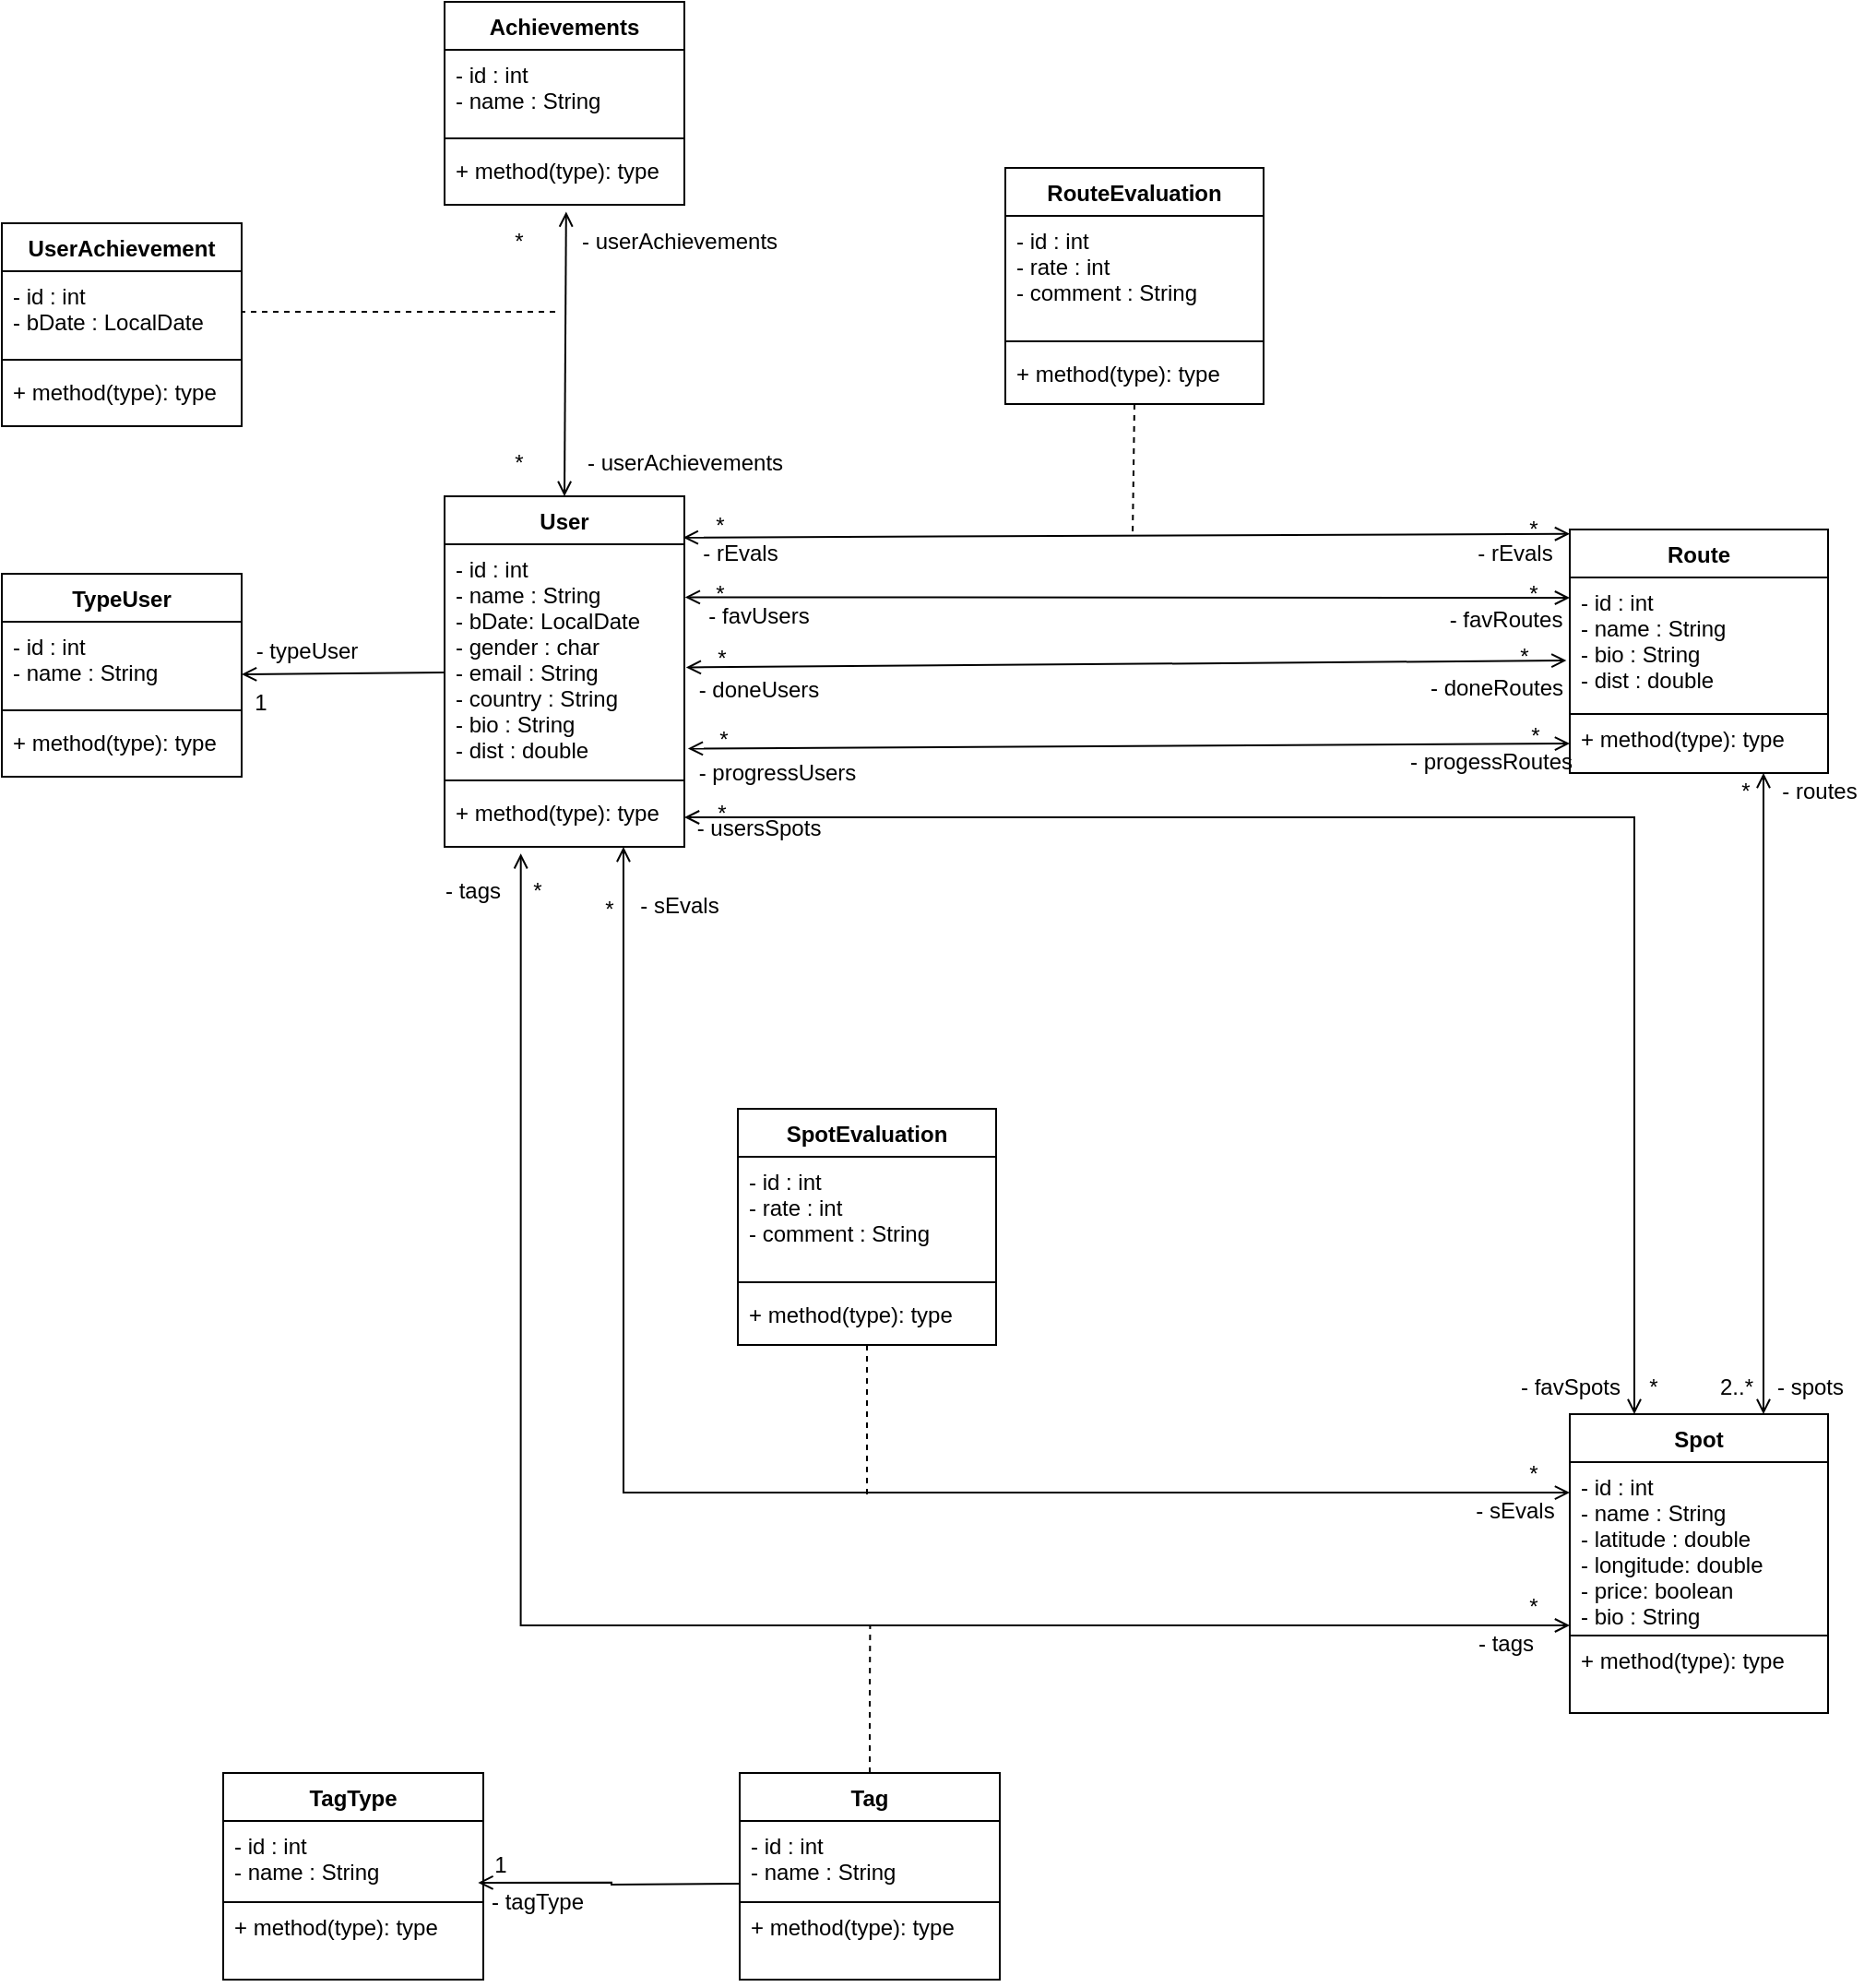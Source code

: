 <mxfile version="15.7.0" type="device"><diagram id="Eq9FSzccQlaWGfwcBi9R" name="Page-1"><mxGraphModel dx="2725" dy="1408" grid="1" gridSize="10" guides="1" tooltips="1" connect="1" arrows="1" fold="1" page="1" pageScale="1" pageWidth="827" pageHeight="1169" math="0" shadow="0"><root><mxCell id="0"/><mxCell id="1" parent="0"/><mxCell id="u882WxOp7HEQaYL8voDd-1" style="edgeStyle=orthogonalEdgeStyle;rounded=0;orthogonalLoop=1;jettySize=auto;html=1;startArrow=open;startFill=0;endArrow=open;endFill=0;strokeColor=default;labelBackgroundColor=default;fontColor=default;exitX=0.746;exitY=1;exitDx=0;exitDy=0;exitPerimeter=0;entryX=0;entryY=0.176;entryDx=0;entryDy=0;entryPerimeter=0;" edge="1" parent="1" source="u882WxOp7HEQaYL8voDd-5" target="u882WxOp7HEQaYL8voDd-19"><mxGeometry relative="1" as="geometry"><Array as="points"><mxPoint x="347" y="808"/></Array><mxPoint x="503" y="550" as="sourcePoint"/><mxPoint x="710" y="808" as="targetPoint"/></mxGeometry></mxCell><mxCell id="u882WxOp7HEQaYL8voDd-65" value="" style="rounded=0;orthogonalLoop=1;jettySize=auto;html=1;startArrow=none;startFill=0;endArrow=open;endFill=0;" edge="1" parent="1" source="u882WxOp7HEQaYL8voDd-2" target="u882WxOp7HEQaYL8voDd-61"><mxGeometry relative="1" as="geometry"/></mxCell><mxCell id="u882WxOp7HEQaYL8voDd-2" value="User" style="swimlane;fontStyle=1;align=center;verticalAlign=top;childLayout=stackLayout;horizontal=1;startSize=26;horizontalStack=0;resizeParent=1;resizeParentMax=0;resizeLast=0;collapsible=1;marginBottom=0;fillColor=default;strokeColor=default;fontColor=default;" vertex="1" parent="1"><mxGeometry x="250" y="268" width="130" height="190" as="geometry"/></mxCell><mxCell id="u882WxOp7HEQaYL8voDd-3" value="- id : int&#10;- name : String&#10;- bDate: LocalDate&#10;- gender : char&#10;- email : String&#10;- country : String&#10;- bio : String&#10;- dist : double" style="text;strokeColor=none;fillColor=none;align=left;verticalAlign=top;spacingLeft=4;spacingRight=4;overflow=hidden;rotatable=0;points=[[0,0.5],[1,0.5]];portConstraint=eastwest;" vertex="1" parent="u882WxOp7HEQaYL8voDd-2"><mxGeometry y="26" width="130" height="124" as="geometry"/></mxCell><mxCell id="u882WxOp7HEQaYL8voDd-4" value="" style="line;strokeWidth=1;fillColor=none;align=left;verticalAlign=middle;spacingTop=-1;spacingLeft=3;spacingRight=3;rotatable=0;labelPosition=right;points=[];portConstraint=eastwest;" vertex="1" parent="u882WxOp7HEQaYL8voDd-2"><mxGeometry y="150" width="130" height="8" as="geometry"/></mxCell><mxCell id="u882WxOp7HEQaYL8voDd-5" value="+ method(type): type" style="text;strokeColor=none;fillColor=none;align=left;verticalAlign=top;spacingLeft=4;spacingRight=4;overflow=hidden;rotatable=0;points=[[0,0.5],[1,0.5]];portConstraint=eastwest;fontColor=default;" vertex="1" parent="u882WxOp7HEQaYL8voDd-2"><mxGeometry y="158" width="130" height="32" as="geometry"/></mxCell><mxCell id="u882WxOp7HEQaYL8voDd-6" value="TagType" style="swimlane;fontStyle=1;align=center;verticalAlign=top;childLayout=stackLayout;horizontal=1;startSize=26;horizontalStack=0;resizeParent=1;resizeParentMax=0;resizeLast=0;collapsible=1;marginBottom=0;fillColor=default;strokeColor=default;fontColor=default;" vertex="1" parent="1"><mxGeometry x="130" y="960" width="141" height="112" as="geometry"/></mxCell><mxCell id="u882WxOp7HEQaYL8voDd-7" value="- id : int&#10;- name : String" style="text;strokeColor=default;fillColor=default;align=left;verticalAlign=top;spacingLeft=4;spacingRight=4;overflow=hidden;rotatable=0;points=[[0,0.5],[1,0.5]];portConstraint=eastwest;fontColor=default;" vertex="1" parent="u882WxOp7HEQaYL8voDd-6"><mxGeometry y="26" width="141" height="44" as="geometry"/></mxCell><mxCell id="u882WxOp7HEQaYL8voDd-8" value="+ method(type): type" style="text;strokeColor=default;fillColor=default;align=left;verticalAlign=top;spacingLeft=4;spacingRight=4;overflow=hidden;rotatable=0;points=[[0,0.5],[1,0.5]];portConstraint=eastwest;fontColor=default;" vertex="1" parent="u882WxOp7HEQaYL8voDd-6"><mxGeometry y="70" width="141" height="42" as="geometry"/></mxCell><mxCell id="u882WxOp7HEQaYL8voDd-9" style="edgeStyle=orthogonalEdgeStyle;rounded=0;orthogonalLoop=1;jettySize=auto;html=1;exitX=0.5;exitY=0;exitDx=0;exitDy=0;startArrow=none;startFill=0;endArrow=none;endFill=0;dashed=1;" edge="1" parent="1" source="u882WxOp7HEQaYL8voDd-10"><mxGeometry relative="1" as="geometry"><mxPoint x="480.706" y="880" as="targetPoint"/></mxGeometry></mxCell><mxCell id="u882WxOp7HEQaYL8voDd-10" value="Tag" style="swimlane;fontStyle=1;align=center;verticalAlign=top;childLayout=stackLayout;horizontal=1;startSize=26;horizontalStack=0;resizeParent=1;resizeParentMax=0;resizeLast=0;collapsible=1;marginBottom=0;fillColor=default;strokeColor=default;fontColor=default;" vertex="1" parent="1"><mxGeometry x="410" y="960" width="141" height="112" as="geometry"/></mxCell><mxCell id="u882WxOp7HEQaYL8voDd-11" value="- id : int&#10;- name : String" style="text;strokeColor=default;fillColor=default;align=left;verticalAlign=top;spacingLeft=4;spacingRight=4;overflow=hidden;rotatable=0;points=[[0,0.5],[1,0.5]];portConstraint=eastwest;fontColor=default;" vertex="1" parent="u882WxOp7HEQaYL8voDd-10"><mxGeometry y="26" width="141" height="44" as="geometry"/></mxCell><mxCell id="u882WxOp7HEQaYL8voDd-12" value="+ method(type): type" style="text;strokeColor=default;fillColor=default;align=left;verticalAlign=top;spacingLeft=4;spacingRight=4;overflow=hidden;rotatable=0;points=[[0,0.5],[1,0.5]];portConstraint=eastwest;fontColor=default;" vertex="1" parent="u882WxOp7HEQaYL8voDd-10"><mxGeometry y="70" width="141" height="42" as="geometry"/></mxCell><mxCell id="u882WxOp7HEQaYL8voDd-13" style="edgeStyle=orthogonalEdgeStyle;rounded=0;orthogonalLoop=1;jettySize=auto;html=1;endArrow=none;endFill=0;startArrow=open;startFill=0;exitX=0.98;exitY=0.76;exitDx=0;exitDy=0;fillColor=default;strokeColor=default;fontColor=default;exitPerimeter=0;" edge="1" parent="1" source="u882WxOp7HEQaYL8voDd-7"><mxGeometry relative="1" as="geometry"><mxPoint x="431" y="1140" as="sourcePoint"/><mxPoint x="410" y="1020" as="targetPoint"/><Array as="points"/></mxGeometry></mxCell><mxCell id="u882WxOp7HEQaYL8voDd-14" value="1" style="text;html=1;align=center;verticalAlign=middle;resizable=0;points=[];autosize=1;strokeColor=none;fillColor=none;fontColor=default;" vertex="1" parent="1"><mxGeometry x="270" y="1000" width="20" height="20" as="geometry"/></mxCell><mxCell id="u882WxOp7HEQaYL8voDd-15" value="- tagType" style="text;html=1;align=center;verticalAlign=middle;resizable=0;points=[];autosize=1;strokeColor=none;fillColor=none;fontColor=default;" vertex="1" parent="1"><mxGeometry x="265" y="1020" width="70" height="20" as="geometry"/></mxCell><mxCell id="u882WxOp7HEQaYL8voDd-16" value="" style="edgeStyle=orthogonalEdgeStyle;rounded=0;orthogonalLoop=1;jettySize=auto;html=1;startArrow=open;startFill=0;endArrow=open;endFill=0;strokeColor=default;labelBackgroundColor=default;fontColor=default;exitX=0.75;exitY=0;exitDx=0;exitDy=0;entryX=0.75;entryY=1;entryDx=0;entryDy=0;" edge="1" parent="1" source="u882WxOp7HEQaYL8voDd-18" target="u882WxOp7HEQaYL8voDd-24"><mxGeometry relative="1" as="geometry"><mxPoint x="990" y="690" as="sourcePoint"/><mxPoint x="970" y="450" as="targetPoint"/><Array as="points"/></mxGeometry></mxCell><mxCell id="u882WxOp7HEQaYL8voDd-17" style="edgeStyle=orthogonalEdgeStyle;rounded=0;orthogonalLoop=1;jettySize=auto;html=1;entryX=0.318;entryY=1.114;entryDx=0;entryDy=0;entryPerimeter=0;endArrow=open;endFill=0;startArrow=open;startFill=0;" edge="1" parent="1" target="u882WxOp7HEQaYL8voDd-5"><mxGeometry relative="1" as="geometry"><mxPoint x="290" y="500" as="targetPoint"/><mxPoint x="860" y="880" as="sourcePoint"/><Array as="points"><mxPoint x="740" y="880"/><mxPoint x="291" y="880"/></Array></mxGeometry></mxCell><mxCell id="u882WxOp7HEQaYL8voDd-18" value="Spot" style="swimlane;fontStyle=1;align=center;verticalAlign=top;childLayout=stackLayout;horizontal=1;startSize=26;horizontalStack=0;resizeParent=1;resizeParentMax=0;resizeLast=0;collapsible=1;marginBottom=0;fillColor=default;strokeColor=default;fontColor=default;" vertex="1" parent="1"><mxGeometry x="860" y="765.5" width="140" height="162" as="geometry"/></mxCell><mxCell id="u882WxOp7HEQaYL8voDd-19" value="- id : int&#10;- name : String&#10;- latitude : double&#10;- longitude: double&#10;- price: boolean&#10;- bio : String" style="text;strokeColor=default;fillColor=default;align=left;verticalAlign=top;spacingLeft=4;spacingRight=4;overflow=hidden;rotatable=0;points=[[0,0.5],[1,0.5]];portConstraint=eastwest;fontColor=default;" vertex="1" parent="u882WxOp7HEQaYL8voDd-18"><mxGeometry y="26" width="140" height="94" as="geometry"/></mxCell><mxCell id="u882WxOp7HEQaYL8voDd-20" value="+ method(type): type" style="text;strokeColor=default;fillColor=default;align=left;verticalAlign=top;spacingLeft=4;spacingRight=4;overflow=hidden;rotatable=0;points=[[0,0.5],[1,0.5]];portConstraint=eastwest;fontColor=default;" vertex="1" parent="u882WxOp7HEQaYL8voDd-18"><mxGeometry y="120" width="140" height="42" as="geometry"/></mxCell><mxCell id="u882WxOp7HEQaYL8voDd-21" value="*" style="text;html=1;align=center;verticalAlign=middle;resizable=0;points=[];autosize=1;strokeColor=none;fillColor=none;fontColor=default;" vertex="1" parent="1"><mxGeometry x="830" y="860" width="20" height="20" as="geometry"/></mxCell><mxCell id="u882WxOp7HEQaYL8voDd-22" value="- tags" style="text;html=1;align=center;verticalAlign=middle;resizable=0;points=[];autosize=1;strokeColor=none;fillColor=none;fontColor=default;" vertex="1" parent="1"><mxGeometry x="800" y="880" width="50" height="20" as="geometry"/></mxCell><mxCell id="u882WxOp7HEQaYL8voDd-23" value="" style="rounded=0;orthogonalLoop=1;jettySize=auto;html=1;startArrow=open;startFill=0;endArrow=open;endFill=0;entryX=1.003;entryY=0.425;entryDx=0;entryDy=0;entryPerimeter=0;strokeColor=default;labelBackgroundColor=default;fontColor=default;" edge="1" parent="1"><mxGeometry relative="1" as="geometry"><mxPoint x="380.39" y="322.7" as="targetPoint"/><mxPoint x="860" y="323" as="sourcePoint"/></mxGeometry></mxCell><mxCell id="u882WxOp7HEQaYL8voDd-24" value="Route" style="swimlane;fontStyle=1;align=center;verticalAlign=top;childLayout=stackLayout;horizontal=1;startSize=26;horizontalStack=0;resizeParent=1;resizeParentMax=0;resizeLast=0;collapsible=1;marginBottom=0;fillColor=default;strokeColor=default;fontColor=default;" vertex="1" parent="1"><mxGeometry x="860" y="286" width="140" height="132" as="geometry"/></mxCell><mxCell id="u882WxOp7HEQaYL8voDd-25" value="- id : int&#10;- name : String&#10;- bio : String&#10;- dist : double " style="text;strokeColor=default;fillColor=default;align=left;verticalAlign=top;spacingLeft=4;spacingRight=4;overflow=hidden;rotatable=0;points=[[0,0.5],[1,0.5]];portConstraint=eastwest;fontColor=default;" vertex="1" parent="u882WxOp7HEQaYL8voDd-24"><mxGeometry y="26" width="140" height="74" as="geometry"/></mxCell><mxCell id="u882WxOp7HEQaYL8voDd-26" value="+ method(type): type" style="text;strokeColor=default;fillColor=default;align=left;verticalAlign=top;spacingLeft=4;spacingRight=4;overflow=hidden;rotatable=0;points=[[0,0.5],[1,0.5]];portConstraint=eastwest;fontColor=default;" vertex="1" parent="u882WxOp7HEQaYL8voDd-24"><mxGeometry y="100" width="140" height="32" as="geometry"/></mxCell><mxCell id="u882WxOp7HEQaYL8voDd-27" value="*" style="text;html=1;align=center;verticalAlign=middle;resizable=0;points=[];autosize=1;strokeColor=none;fillColor=none;fontColor=default;" vertex="1" parent="1"><mxGeometry x="945" y="418" width="20" height="20" as="geometry"/></mxCell><mxCell id="u882WxOp7HEQaYL8voDd-28" value="- spots" style="text;html=1;align=center;verticalAlign=middle;resizable=0;points=[];autosize=1;strokeColor=none;fillColor=none;fontColor=default;" vertex="1" parent="1"><mxGeometry x="965" y="740.5" width="50" height="20" as="geometry"/></mxCell><mxCell id="u882WxOp7HEQaYL8voDd-29" value="- routes" style="text;html=1;align=center;verticalAlign=middle;resizable=0;points=[];autosize=1;strokeColor=none;fillColor=none;fontColor=default;" vertex="1" parent="1"><mxGeometry x="965" y="418" width="60" height="20" as="geometry"/></mxCell><mxCell id="u882WxOp7HEQaYL8voDd-30" value="2..*" style="text;html=1;align=center;verticalAlign=middle;resizable=0;points=[];autosize=1;strokeColor=none;fillColor=none;fontColor=default;" vertex="1" parent="1"><mxGeometry x="935" y="740.5" width="30" height="20" as="geometry"/></mxCell><mxCell id="u882WxOp7HEQaYL8voDd-31" value="*" style="text;html=1;align=center;verticalAlign=middle;resizable=0;points=[];autosize=1;strokeColor=none;fillColor=none;fontColor=default;" vertex="1" parent="1"><mxGeometry x="389" y="311" width="20" height="20" as="geometry"/></mxCell><mxCell id="u882WxOp7HEQaYL8voDd-32" value="- favRoutes" style="text;html=1;align=center;verticalAlign=middle;resizable=0;points=[];autosize=1;strokeColor=none;fillColor=none;fontColor=default;" vertex="1" parent="1"><mxGeometry x="785" y="325" width="80" height="20" as="geometry"/></mxCell><mxCell id="u882WxOp7HEQaYL8voDd-33" value="- favUsers" style="text;html=1;align=center;verticalAlign=middle;resizable=0;points=[];autosize=1;strokeColor=none;fillColor=none;fontColor=default;" vertex="1" parent="1"><mxGeometry x="385" y="323" width="70" height="20" as="geometry"/></mxCell><mxCell id="u882WxOp7HEQaYL8voDd-34" value="RouteEvaluation" style="swimlane;fontStyle=1;align=center;verticalAlign=top;childLayout=stackLayout;horizontal=1;startSize=26;horizontalStack=0;resizeParent=1;resizeParentMax=0;resizeLast=0;collapsible=1;marginBottom=0;" vertex="1" parent="1"><mxGeometry x="554" y="90" width="140" height="128" as="geometry"/></mxCell><mxCell id="u882WxOp7HEQaYL8voDd-35" value="- id : int&#10;- rate : int&#10;- comment : String " style="text;strokeColor=none;fillColor=none;align=left;verticalAlign=top;spacingLeft=4;spacingRight=4;overflow=hidden;rotatable=0;points=[[0,0.5],[1,0.5]];portConstraint=eastwest;" vertex="1" parent="u882WxOp7HEQaYL8voDd-34"><mxGeometry y="26" width="140" height="64" as="geometry"/></mxCell><mxCell id="u882WxOp7HEQaYL8voDd-36" value="" style="line;strokeWidth=1;fillColor=none;align=left;verticalAlign=middle;spacingTop=-1;spacingLeft=3;spacingRight=3;rotatable=0;labelPosition=right;points=[];portConstraint=eastwest;" vertex="1" parent="u882WxOp7HEQaYL8voDd-34"><mxGeometry y="90" width="140" height="8" as="geometry"/></mxCell><mxCell id="u882WxOp7HEQaYL8voDd-37" value="+ method(type): type" style="text;strokeColor=none;fillColor=none;align=left;verticalAlign=top;spacingLeft=4;spacingRight=4;overflow=hidden;rotatable=0;points=[[0,0.5],[1,0.5]];portConstraint=eastwest;" vertex="1" parent="u882WxOp7HEQaYL8voDd-34"><mxGeometry y="98" width="140" height="30" as="geometry"/></mxCell><mxCell id="u882WxOp7HEQaYL8voDd-38" value="" style="rounded=0;orthogonalLoop=1;jettySize=auto;html=1;startArrow=open;startFill=0;endArrow=open;endFill=0;entryX=0.995;entryY=0.108;entryDx=0;entryDy=0;entryPerimeter=0;exitX=0;exitY=-0.09;exitDx=0;exitDy=0;exitPerimeter=0;" edge="1" parent="1"><mxGeometry relative="1" as="geometry"><mxPoint x="860" y="288.34" as="sourcePoint"/><mxPoint x="379.35" y="290.392" as="targetPoint"/></mxGeometry></mxCell><mxCell id="u882WxOp7HEQaYL8voDd-39" value="" style="rounded=0;orthogonalLoop=1;jettySize=auto;html=1;startArrow=none;startFill=0;endArrow=none;endFill=0;dashed=1;exitX=0.5;exitY=1;exitDx=0;exitDy=0;strokeColor=default;labelBackgroundColor=default;fontColor=default;" edge="1" parent="1" source="u882WxOp7HEQaYL8voDd-34"><mxGeometry relative="1" as="geometry"><mxPoint x="623" y="290" as="sourcePoint"/><mxPoint x="623" y="290" as="targetPoint"/></mxGeometry></mxCell><mxCell id="u882WxOp7HEQaYL8voDd-40" value="*" style="text;html=1;align=center;verticalAlign=middle;resizable=0;points=[];autosize=1;strokeColor=none;fillColor=none;fontColor=default;" vertex="1" parent="1"><mxGeometry x="389" y="274" width="20" height="20" as="geometry"/></mxCell><mxCell id="u882WxOp7HEQaYL8voDd-41" value="&lt;font style=&quot;font-size: 12px&quot;&gt;- rEvals&lt;/font&gt;" style="text;html=1;align=center;verticalAlign=middle;resizable=0;points=[];autosize=1;strokeColor=none;fillColor=none;fontColor=default;" vertex="1" parent="1"><mxGeometry x="380" y="289" width="60" height="20" as="geometry"/></mxCell><mxCell id="u882WxOp7HEQaYL8voDd-42" value="&lt;font style=&quot;font-size: 12px&quot;&gt;- rEvals&lt;/font&gt;" style="text;html=1;align=center;verticalAlign=middle;resizable=0;points=[];autosize=1;strokeColor=none;fillColor=none;fontColor=default;" vertex="1" parent="1"><mxGeometry x="800" y="289" width="60" height="20" as="geometry"/></mxCell><mxCell id="u882WxOp7HEQaYL8voDd-43" value="" style="rounded=0;orthogonalLoop=1;jettySize=auto;html=1;startArrow=open;startFill=0;endArrow=open;endFill=0;edgeStyle=orthogonalEdgeStyle;strokeColor=default;labelBackgroundColor=default;fontColor=default;exitX=0.25;exitY=0;exitDx=0;exitDy=0;entryX=1;entryY=0.5;entryDx=0;entryDy=0;" edge="1" parent="1" source="u882WxOp7HEQaYL8voDd-18" target="u882WxOp7HEQaYL8voDd-5"><mxGeometry relative="1" as="geometry"><mxPoint x="879" y="690" as="sourcePoint"/><mxPoint x="665" y="489" as="targetPoint"/><Array as="points"><mxPoint x="895" y="442"/></Array></mxGeometry></mxCell><mxCell id="u882WxOp7HEQaYL8voDd-44" value="*" style="text;html=1;align=center;verticalAlign=middle;resizable=0;points=[];autosize=1;strokeColor=none;fillColor=none;fontColor=default;" vertex="1" parent="1"><mxGeometry x="390" y="430" width="20" height="20" as="geometry"/></mxCell><mxCell id="u882WxOp7HEQaYL8voDd-45" value="- usersSpots" style="text;html=1;align=center;verticalAlign=middle;resizable=0;points=[];autosize=1;strokeColor=none;fillColor=none;fontColor=default;" vertex="1" parent="1"><mxGeometry x="380" y="438" width="80" height="20" as="geometry"/></mxCell><mxCell id="u882WxOp7HEQaYL8voDd-46" value="- favSpots" style="text;html=1;align=center;verticalAlign=middle;resizable=0;points=[];autosize=1;strokeColor=none;fillColor=none;fontSize=12;fontColor=default;" vertex="1" parent="1"><mxGeometry x="825" y="740.5" width="70" height="20" as="geometry"/></mxCell><mxCell id="u882WxOp7HEQaYL8voDd-47" value="*" style="text;html=1;align=center;verticalAlign=middle;resizable=0;points=[];autosize=1;strokeColor=none;fillColor=none;fontColor=default;" vertex="1" parent="1"><mxGeometry x="895" y="740.5" width="20" height="20" as="geometry"/></mxCell><mxCell id="u882WxOp7HEQaYL8voDd-48" value="SpotEvaluation" style="swimlane;fontStyle=1;align=center;verticalAlign=top;childLayout=stackLayout;horizontal=1;startSize=26;horizontalStack=0;resizeParent=1;resizeParentMax=0;resizeLast=0;collapsible=1;marginBottom=0;fillColor=default;strokeColor=default;fontColor=default;" vertex="1" parent="1"><mxGeometry x="409" y="600" width="140" height="128" as="geometry"/></mxCell><mxCell id="u882WxOp7HEQaYL8voDd-49" value="- id : int&#10;- rate : int&#10;- comment : String " style="text;strokeColor=none;fillColor=none;align=left;verticalAlign=top;spacingLeft=4;spacingRight=4;overflow=hidden;rotatable=0;points=[[0,0.5],[1,0.5]];portConstraint=eastwest;" vertex="1" parent="u882WxOp7HEQaYL8voDd-48"><mxGeometry y="26" width="140" height="64" as="geometry"/></mxCell><mxCell id="u882WxOp7HEQaYL8voDd-50" value="" style="line;strokeWidth=1;fillColor=none;align=left;verticalAlign=middle;spacingTop=-1;spacingLeft=3;spacingRight=3;rotatable=0;labelPosition=right;points=[];portConstraint=eastwest;" vertex="1" parent="u882WxOp7HEQaYL8voDd-48"><mxGeometry y="90" width="140" height="8" as="geometry"/></mxCell><mxCell id="u882WxOp7HEQaYL8voDd-51" value="+ method(type): type" style="text;strokeColor=none;fillColor=none;align=left;verticalAlign=top;spacingLeft=4;spacingRight=4;overflow=hidden;rotatable=0;points=[[0,0.5],[1,0.5]];portConstraint=eastwest;" vertex="1" parent="u882WxOp7HEQaYL8voDd-48"><mxGeometry y="98" width="140" height="30" as="geometry"/></mxCell><mxCell id="u882WxOp7HEQaYL8voDd-52" value="" style="rounded=0;orthogonalLoop=1;jettySize=auto;html=1;startArrow=none;startFill=0;endArrow=none;endFill=0;exitX=0.5;exitY=1;exitDx=0;exitDy=0;dashed=1;strokeColor=default;labelBackgroundColor=default;fontColor=default;" edge="1" parent="1" source="u882WxOp7HEQaYL8voDd-48"><mxGeometry relative="1" as="geometry"><mxPoint x="613.71" y="779" as="sourcePoint"/><mxPoint x="479" y="810" as="targetPoint"/></mxGeometry></mxCell><mxCell id="u882WxOp7HEQaYL8voDd-53" value="&lt;font style=&quot;font-size: 12px&quot;&gt;- sEvals&lt;/font&gt;" style="text;html=1;align=center;verticalAlign=middle;resizable=0;points=[];autosize=1;strokeColor=none;fillColor=none;fontColor=default;" vertex="1" parent="1"><mxGeometry x="347" y="480" width="60" height="20" as="geometry"/></mxCell><mxCell id="u882WxOp7HEQaYL8voDd-54" value="&lt;font style=&quot;font-size: 12px&quot;&gt;- sEvals&lt;/font&gt;" style="text;html=1;align=center;verticalAlign=middle;resizable=0;points=[];autosize=1;strokeColor=none;fillColor=none;fontColor=default;" vertex="1" parent="1"><mxGeometry x="800" y="808" width="60" height="20" as="geometry"/></mxCell><mxCell id="u882WxOp7HEQaYL8voDd-55" value="*" style="text;html=1;align=center;verticalAlign=middle;resizable=0;points=[];autosize=1;strokeColor=none;fillColor=none;fontColor=default;" vertex="1" parent="1"><mxGeometry x="830" y="788" width="20" height="20" as="geometry"/></mxCell><mxCell id="u882WxOp7HEQaYL8voDd-56" value="*" style="text;html=1;align=center;verticalAlign=middle;resizable=0;points=[];autosize=1;strokeColor=none;fillColor=none;fontColor=default;" vertex="1" parent="1"><mxGeometry x="329" y="482" width="20" height="20" as="geometry"/></mxCell><mxCell id="u882WxOp7HEQaYL8voDd-57" value="*" style="text;html=1;align=center;verticalAlign=middle;resizable=0;points=[];autosize=1;strokeColor=none;fillColor=none;fontColor=default;" vertex="1" parent="1"><mxGeometry x="830" y="311" width="20" height="20" as="geometry"/></mxCell><mxCell id="u882WxOp7HEQaYL8voDd-58" value="*" style="text;html=1;align=center;verticalAlign=middle;resizable=0;points=[];autosize=1;strokeColor=none;fillColor=none;fontColor=default;" vertex="1" parent="1"><mxGeometry x="830" y="276" width="20" height="20" as="geometry"/></mxCell><mxCell id="u882WxOp7HEQaYL8voDd-59" value="*" style="text;html=1;align=center;verticalAlign=middle;resizable=0;points=[];autosize=1;strokeColor=none;fillColor=none;fontColor=default;" vertex="1" parent="1"><mxGeometry x="290" y="472" width="20" height="20" as="geometry"/></mxCell><mxCell id="u882WxOp7HEQaYL8voDd-60" value="- tags" style="text;html=1;align=center;verticalAlign=middle;resizable=0;points=[];autosize=1;strokeColor=none;fillColor=none;fontColor=default;" vertex="1" parent="1"><mxGeometry x="240" y="472" width="50" height="20" as="geometry"/></mxCell><mxCell id="u882WxOp7HEQaYL8voDd-61" value="TypeUser" style="swimlane;fontStyle=1;align=center;verticalAlign=top;childLayout=stackLayout;horizontal=1;startSize=26;horizontalStack=0;resizeParent=1;resizeParentMax=0;resizeLast=0;collapsible=1;marginBottom=0;fillColor=default;strokeColor=default;fontColor=default;" vertex="1" parent="1"><mxGeometry x="10" y="310" width="130" height="110" as="geometry"/></mxCell><mxCell id="u882WxOp7HEQaYL8voDd-62" value="- id : int&#10;- name : String" style="text;strokeColor=none;fillColor=none;align=left;verticalAlign=top;spacingLeft=4;spacingRight=4;overflow=hidden;rotatable=0;points=[[0,0.5],[1,0.5]];portConstraint=eastwest;" vertex="1" parent="u882WxOp7HEQaYL8voDd-61"><mxGeometry y="26" width="130" height="44" as="geometry"/></mxCell><mxCell id="u882WxOp7HEQaYL8voDd-63" value="" style="line;strokeWidth=1;fillColor=none;align=left;verticalAlign=middle;spacingTop=-1;spacingLeft=3;spacingRight=3;rotatable=0;labelPosition=right;points=[];portConstraint=eastwest;" vertex="1" parent="u882WxOp7HEQaYL8voDd-61"><mxGeometry y="70" width="130" height="8" as="geometry"/></mxCell><mxCell id="u882WxOp7HEQaYL8voDd-64" value="+ method(type): type" style="text;strokeColor=none;fillColor=none;align=left;verticalAlign=top;spacingLeft=4;spacingRight=4;overflow=hidden;rotatable=0;points=[[0,0.5],[1,0.5]];portConstraint=eastwest;fontColor=default;" vertex="1" parent="u882WxOp7HEQaYL8voDd-61"><mxGeometry y="78" width="130" height="32" as="geometry"/></mxCell><mxCell id="u882WxOp7HEQaYL8voDd-66" value="- typeUser" style="text;html=1;align=center;verticalAlign=middle;resizable=0;points=[];autosize=1;strokeColor=none;fillColor=none;" vertex="1" parent="1"><mxGeometry x="140" y="342" width="70" height="20" as="geometry"/></mxCell><mxCell id="u882WxOp7HEQaYL8voDd-68" value="1" style="text;html=1;align=center;verticalAlign=middle;resizable=0;points=[];autosize=1;strokeColor=none;fillColor=none;" vertex="1" parent="1"><mxGeometry x="140" y="370" width="20" height="20" as="geometry"/></mxCell><mxCell id="u882WxOp7HEQaYL8voDd-79" value="" style="rounded=0;orthogonalLoop=1;jettySize=auto;html=1;startArrow=open;startFill=0;endArrow=open;endFill=0;exitX=0.5;exitY=0;exitDx=0;exitDy=0;entryX=0.507;entryY=1.117;entryDx=0;entryDy=0;entryPerimeter=0;" edge="1" parent="1" source="u882WxOp7HEQaYL8voDd-2" target="u882WxOp7HEQaYL8voDd-78"><mxGeometry relative="1" as="geometry"><mxPoint x="310" y="5" as="sourcePoint"/></mxGeometry></mxCell><mxCell id="u882WxOp7HEQaYL8voDd-69" value="UserAchievement" style="swimlane;fontStyle=1;align=center;verticalAlign=top;childLayout=stackLayout;horizontal=1;startSize=26;horizontalStack=0;resizeParent=1;resizeParentMax=0;resizeLast=0;collapsible=1;marginBottom=0;fillColor=default;strokeColor=default;fontColor=default;" vertex="1" parent="1"><mxGeometry x="10" y="120" width="130" height="110" as="geometry"/></mxCell><mxCell id="u882WxOp7HEQaYL8voDd-70" value="- id : int&#10;- bDate : LocalDate" style="text;strokeColor=none;fillColor=none;align=left;verticalAlign=top;spacingLeft=4;spacingRight=4;overflow=hidden;rotatable=0;points=[[0,0.5],[1,0.5]];portConstraint=eastwest;" vertex="1" parent="u882WxOp7HEQaYL8voDd-69"><mxGeometry y="26" width="130" height="44" as="geometry"/></mxCell><mxCell id="u882WxOp7HEQaYL8voDd-71" value="" style="line;strokeWidth=1;fillColor=none;align=left;verticalAlign=middle;spacingTop=-1;spacingLeft=3;spacingRight=3;rotatable=0;labelPosition=right;points=[];portConstraint=eastwest;" vertex="1" parent="u882WxOp7HEQaYL8voDd-69"><mxGeometry y="70" width="130" height="8" as="geometry"/></mxCell><mxCell id="u882WxOp7HEQaYL8voDd-72" value="+ method(type): type" style="text;strokeColor=none;fillColor=none;align=left;verticalAlign=top;spacingLeft=4;spacingRight=4;overflow=hidden;rotatable=0;points=[[0,0.5],[1,0.5]];portConstraint=eastwest;fontColor=default;" vertex="1" parent="u882WxOp7HEQaYL8voDd-69"><mxGeometry y="78" width="130" height="32" as="geometry"/></mxCell><mxCell id="u882WxOp7HEQaYL8voDd-75" value="Achievements" style="swimlane;fontStyle=1;align=center;verticalAlign=top;childLayout=stackLayout;horizontal=1;startSize=26;horizontalStack=0;resizeParent=1;resizeParentMax=0;resizeLast=0;collapsible=1;marginBottom=0;fillColor=default;strokeColor=default;fontColor=default;" vertex="1" parent="1"><mxGeometry x="250" width="130" height="110" as="geometry"/></mxCell><mxCell id="u882WxOp7HEQaYL8voDd-76" value="- id : int&#10;- name : String" style="text;strokeColor=none;fillColor=none;align=left;verticalAlign=top;spacingLeft=4;spacingRight=4;overflow=hidden;rotatable=0;points=[[0,0.5],[1,0.5]];portConstraint=eastwest;" vertex="1" parent="u882WxOp7HEQaYL8voDd-75"><mxGeometry y="26" width="130" height="44" as="geometry"/></mxCell><mxCell id="u882WxOp7HEQaYL8voDd-77" value="" style="line;strokeWidth=1;fillColor=none;align=left;verticalAlign=middle;spacingTop=-1;spacingLeft=3;spacingRight=3;rotatable=0;labelPosition=right;points=[];portConstraint=eastwest;" vertex="1" parent="u882WxOp7HEQaYL8voDd-75"><mxGeometry y="70" width="130" height="8" as="geometry"/></mxCell><mxCell id="u882WxOp7HEQaYL8voDd-78" value="+ method(type): type" style="text;strokeColor=none;fillColor=none;align=left;verticalAlign=top;spacingLeft=4;spacingRight=4;overflow=hidden;rotatable=0;points=[[0,0.5],[1,0.5]];portConstraint=eastwest;fontColor=default;" vertex="1" parent="u882WxOp7HEQaYL8voDd-75"><mxGeometry y="78" width="130" height="32" as="geometry"/></mxCell><mxCell id="u882WxOp7HEQaYL8voDd-80" value="" style="endArrow=none;dashed=1;html=1;rounded=0;entryX=1;entryY=0.5;entryDx=0;entryDy=0;" edge="1" parent="1" target="u882WxOp7HEQaYL8voDd-70"><mxGeometry width="50" height="50" relative="1" as="geometry"><mxPoint x="310" y="168" as="sourcePoint"/><mxPoint x="310" y="-10" as="targetPoint"/></mxGeometry></mxCell><mxCell id="u882WxOp7HEQaYL8voDd-81" value="- userAchievements" style="text;html=1;align=center;verticalAlign=middle;resizable=0;points=[];autosize=1;strokeColor=none;fillColor=none;" vertex="1" parent="1"><mxGeometry x="317" y="120" width="120" height="20" as="geometry"/></mxCell><mxCell id="u882WxOp7HEQaYL8voDd-82" value="*" style="text;html=1;align=center;verticalAlign=middle;resizable=0;points=[];autosize=1;strokeColor=none;fillColor=none;" vertex="1" parent="1"><mxGeometry x="280" y="120" width="20" height="20" as="geometry"/></mxCell><mxCell id="u882WxOp7HEQaYL8voDd-83" value="*" style="text;html=1;align=center;verticalAlign=middle;resizable=0;points=[];autosize=1;strokeColor=none;fillColor=none;" vertex="1" parent="1"><mxGeometry x="280" y="240" width="20" height="20" as="geometry"/></mxCell><mxCell id="u882WxOp7HEQaYL8voDd-84" value="- userAchievements" style="text;html=1;align=center;verticalAlign=middle;resizable=0;points=[];autosize=1;strokeColor=none;fillColor=none;" vertex="1" parent="1"><mxGeometry x="320" y="240" width="120" height="20" as="geometry"/></mxCell><mxCell id="u882WxOp7HEQaYL8voDd-85" value="" style="rounded=0;orthogonalLoop=1;jettySize=auto;html=1;startArrow=open;startFill=0;endArrow=open;endFill=0;strokeColor=default;labelBackgroundColor=default;fontColor=default;entryX=1.007;entryY=0.869;entryDx=0;entryDy=0;entryPerimeter=0;exitX=-0.013;exitY=0.375;exitDx=0;exitDy=0;exitPerimeter=0;" edge="1" parent="1"><mxGeometry relative="1" as="geometry"><mxPoint x="380.91" y="360.756" as="targetPoint"/><mxPoint x="858.18" y="357" as="sourcePoint"/></mxGeometry></mxCell><mxCell id="u882WxOp7HEQaYL8voDd-86" value="- doneRoutes" style="text;html=1;align=center;verticalAlign=middle;resizable=0;points=[];autosize=1;strokeColor=none;fillColor=none;fontColor=default;" vertex="1" parent="1"><mxGeometry x="775" y="362" width="90" height="20" as="geometry"/></mxCell><mxCell id="u882WxOp7HEQaYL8voDd-87" value="- doneUsers" style="text;html=1;align=center;verticalAlign=middle;resizable=0;points=[];autosize=1;strokeColor=none;fillColor=none;fontColor=default;" vertex="1" parent="1"><mxGeometry x="380" y="363" width="80" height="20" as="geometry"/></mxCell><mxCell id="u882WxOp7HEQaYL8voDd-88" value="*" style="text;html=1;align=center;verticalAlign=middle;resizable=0;points=[];autosize=1;strokeColor=none;fillColor=none;fontColor=default;" vertex="1" parent="1"><mxGeometry x="390" y="346" width="20" height="20" as="geometry"/></mxCell><mxCell id="u882WxOp7HEQaYL8voDd-89" value="*" style="text;html=1;align=center;verticalAlign=middle;resizable=0;points=[];autosize=1;strokeColor=none;fillColor=none;fontColor=default;" vertex="1" parent="1"><mxGeometry x="825" y="345" width="20" height="20" as="geometry"/></mxCell><mxCell id="u882WxOp7HEQaYL8voDd-92" value="" style="rounded=0;orthogonalLoop=1;jettySize=auto;html=1;startArrow=open;startFill=0;endArrow=open;endFill=0;strokeColor=default;labelBackgroundColor=default;fontColor=default;exitX=0;exitY=0.5;exitDx=0;exitDy=0;entryX=1.015;entryY=0.877;entryDx=0;entryDy=0;entryPerimeter=0;" edge="1" parent="1" source="u882WxOp7HEQaYL8voDd-26"><mxGeometry relative="1" as="geometry"><mxPoint x="381.95" y="404.748" as="targetPoint"/><mxPoint x="854.96" y="401.056" as="sourcePoint"/></mxGeometry></mxCell><mxCell id="u882WxOp7HEQaYL8voDd-93" value="*" style="text;html=1;align=center;verticalAlign=middle;resizable=0;points=[];autosize=1;strokeColor=none;fillColor=none;fontColor=default;" vertex="1" parent="1"><mxGeometry x="831" y="388" width="20" height="20" as="geometry"/></mxCell><mxCell id="u882WxOp7HEQaYL8voDd-94" value="- progessRoutes" style="text;html=1;align=center;verticalAlign=middle;resizable=0;points=[];autosize=1;strokeColor=none;fillColor=none;fontColor=default;" vertex="1" parent="1"><mxGeometry x="767" y="402" width="100" height="20" as="geometry"/></mxCell><mxCell id="u882WxOp7HEQaYL8voDd-95" value="- progressUsers" style="text;html=1;align=center;verticalAlign=middle;resizable=0;points=[];autosize=1;strokeColor=none;fillColor=none;fontColor=default;" vertex="1" parent="1"><mxGeometry x="380" y="408" width="100" height="20" as="geometry"/></mxCell><mxCell id="u882WxOp7HEQaYL8voDd-96" value="*" style="text;html=1;align=center;verticalAlign=middle;resizable=0;points=[];autosize=1;strokeColor=none;fillColor=none;fontColor=default;" vertex="1" parent="1"><mxGeometry x="391" y="390" width="20" height="20" as="geometry"/></mxCell></root></mxGraphModel></diagram></mxfile>